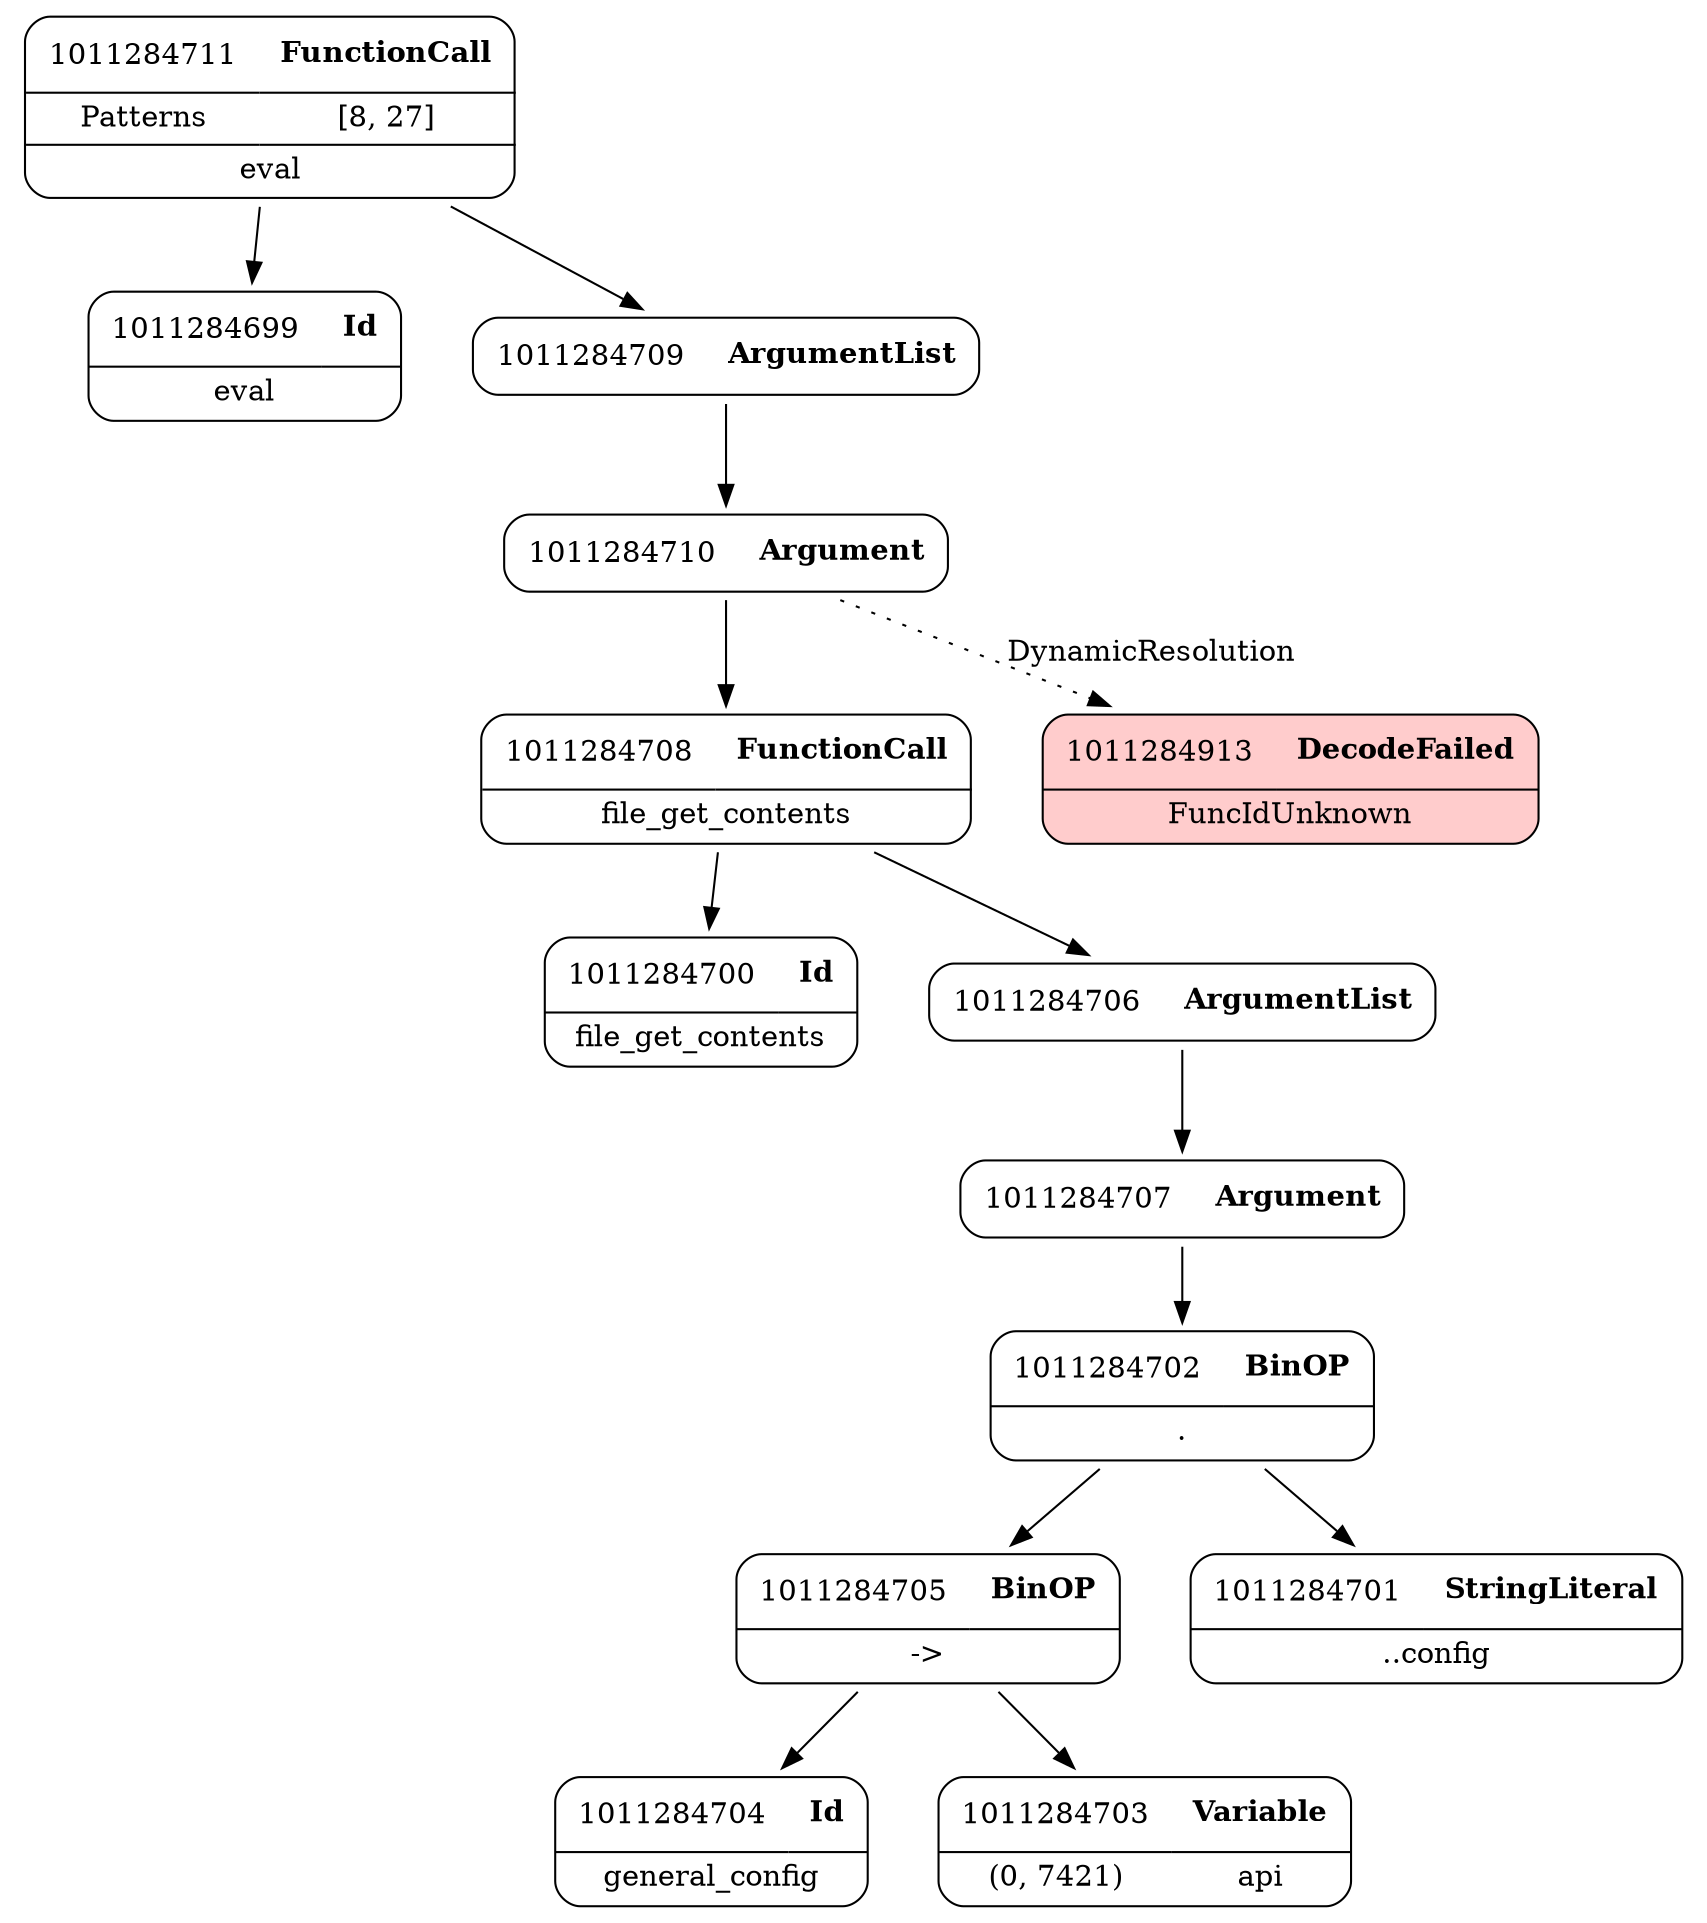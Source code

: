 digraph ast {
node [shape=none];
1011284710 [label=<<TABLE border='1' cellspacing='0' cellpadding='10' style='rounded' ><TR><TD border='0'>1011284710</TD><TD border='0'><B>Argument</B></TD></TR></TABLE>>];
1011284710 -> 1011284708 [weight=2];
1011284710 -> 1011284913 [style=dotted,label=DynamicResolution];
1011284711 [label=<<TABLE border='1' cellspacing='0' cellpadding='10' style='rounded' ><TR><TD border='0'>1011284711</TD><TD border='0'><B>FunctionCall</B></TD></TR><HR/><TR><TD border='0' cellpadding='5'>Patterns</TD><TD border='0' cellpadding='5'>[8, 27]</TD></TR><HR/><TR><TD border='0' cellpadding='5' colspan='2'>eval</TD></TR></TABLE>>];
1011284711 -> 1011284699 [weight=2];
1011284711 -> 1011284709 [weight=2];
1011284708 [label=<<TABLE border='1' cellspacing='0' cellpadding='10' style='rounded' ><TR><TD border='0'>1011284708</TD><TD border='0'><B>FunctionCall</B></TD></TR><HR/><TR><TD border='0' cellpadding='5' colspan='2'>file_get_contents</TD></TR></TABLE>>];
1011284708 -> 1011284700 [weight=2];
1011284708 -> 1011284706 [weight=2];
1011284709 [label=<<TABLE border='1' cellspacing='0' cellpadding='10' style='rounded' ><TR><TD border='0'>1011284709</TD><TD border='0'><B>ArgumentList</B></TD></TR></TABLE>>];
1011284709 -> 1011284710 [weight=2];
1011284706 [label=<<TABLE border='1' cellspacing='0' cellpadding='10' style='rounded' ><TR><TD border='0'>1011284706</TD><TD border='0'><B>ArgumentList</B></TD></TR></TABLE>>];
1011284706 -> 1011284707 [weight=2];
1011284707 [label=<<TABLE border='1' cellspacing='0' cellpadding='10' style='rounded' ><TR><TD border='0'>1011284707</TD><TD border='0'><B>Argument</B></TD></TR></TABLE>>];
1011284707 -> 1011284702 [weight=2];
1011284704 [label=<<TABLE border='1' cellspacing='0' cellpadding='10' style='rounded' ><TR><TD border='0'>1011284704</TD><TD border='0'><B>Id</B></TD></TR><HR/><TR><TD border='0' cellpadding='5' colspan='2'>general_config</TD></TR></TABLE>>];
1011284705 [label=<<TABLE border='1' cellspacing='0' cellpadding='10' style='rounded' ><TR><TD border='0'>1011284705</TD><TD border='0'><B>BinOP</B></TD></TR><HR/><TR><TD border='0' cellpadding='5' colspan='2'>-&gt;</TD></TR></TABLE>>];
1011284705 -> 1011284703 [weight=2];
1011284705 -> 1011284704 [weight=2];
1011284913 [label=<<TABLE border='1' cellspacing='0' cellpadding='10' style='rounded' bgcolor='#FFCCCC' ><TR><TD border='0'>1011284913</TD><TD border='0'><B>DecodeFailed</B></TD></TR><HR/><TR><TD border='0' cellpadding='5' colspan='2'>FuncIdUnknown</TD></TR></TABLE>>];
1011284702 [label=<<TABLE border='1' cellspacing='0' cellpadding='10' style='rounded' ><TR><TD border='0'>1011284702</TD><TD border='0'><B>BinOP</B></TD></TR><HR/><TR><TD border='0' cellpadding='5' colspan='2'>.</TD></TR></TABLE>>];
1011284702 -> 1011284701 [weight=2];
1011284702 -> 1011284705 [weight=2];
1011284703 [label=<<TABLE border='1' cellspacing='0' cellpadding='10' style='rounded' ><TR><TD border='0'>1011284703</TD><TD border='0'><B>Variable</B></TD></TR><HR/><TR><TD border='0' cellpadding='5'>(0, 7421)</TD><TD border='0' cellpadding='5'>api</TD></TR></TABLE>>];
1011284700 [label=<<TABLE border='1' cellspacing='0' cellpadding='10' style='rounded' ><TR><TD border='0'>1011284700</TD><TD border='0'><B>Id</B></TD></TR><HR/><TR><TD border='0' cellpadding='5' colspan='2'>file_get_contents</TD></TR></TABLE>>];
1011284701 [label=<<TABLE border='1' cellspacing='0' cellpadding='10' style='rounded' ><TR><TD border='0'>1011284701</TD><TD border='0'><B>StringLiteral</B></TD></TR><HR/><TR><TD border='0' cellpadding='5' colspan='2'>..config</TD></TR></TABLE>>];
1011284699 [label=<<TABLE border='1' cellspacing='0' cellpadding='10' style='rounded' ><TR><TD border='0'>1011284699</TD><TD border='0'><B>Id</B></TD></TR><HR/><TR><TD border='0' cellpadding='5' colspan='2'>eval</TD></TR></TABLE>>];
}
